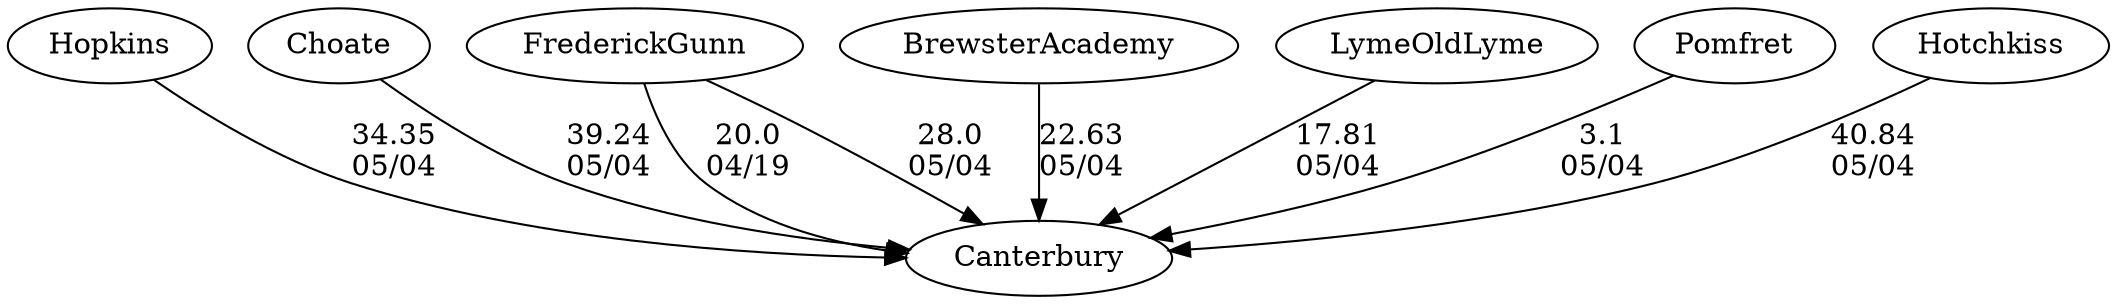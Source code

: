 digraph girls1foursCanterbury {Hopkins [URL="girls1foursCanterburyHopkins.html"];Choate [URL="girls1foursCanterburyChoate.html"];FrederickGunn [URL="girls1foursCanterburyFrederickGunn.html"];BrewsterAcademy [URL="girls1foursCanterburyBrewsterAcademy.html"];LymeOldLyme [URL="girls1foursCanterburyLymeOldLyme.html"];Pomfret [URL="girls1foursCanterburyPomfret.html"];Hotchkiss [URL="girls1foursCanterburyHotchkiss.html"];Canterbury [URL="girls1foursCanterburyCanterbury.html"];FrederickGunn -> Canterbury[label="20.0
04/19", weight="80", tooltip="NEIRA Boys & Girls Fours,Frederick Gunn School vs. Canterbury School			
Distance: 1500 Conditions: Mostly protected waters with some crosswind and very slight chop in the first 500 in particular. Comments: Gunn second boats (B) raced up with the first boats.
None", URL="https://www.row2k.com/results/resultspage.cfm?UID=FD9BF2C36AB3E5D3343A43D22FCCB16E&cat=5", random="random"]; 
FrederickGunn -> Canterbury[label="28.0
05/04", weight="72", tooltip="Founder's Day Regatta			
", URL="", random="random"]; 
BrewsterAcademy -> Canterbury[label="22.63
05/04", weight="78", tooltip="Founder's Day Regatta			
", URL="", random="random"]; 
Pomfret -> Canterbury[label="3.1
05/04", weight="97", tooltip="Founder's Day Regatta			
", URL="", random="random"]; 
LymeOldLyme -> Canterbury[label="17.81
05/04", weight="83", tooltip="Founder's Day Regatta			
", URL="", random="random"]; 
Hotchkiss -> Canterbury[label="40.84
05/04", weight="60", tooltip="Founder's Day Regatta			
", URL="", random="random"]; 
Choate -> Canterbury[label="39.24
05/04", weight="61", tooltip="Founder's Day Regatta			
", URL="", random="random"]; 
Hopkins -> Canterbury[label="34.35
05/04", weight="66", tooltip="Founder's Day Regatta			
", URL="", random="random"]}